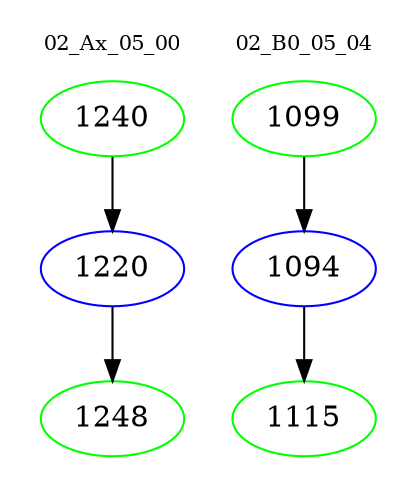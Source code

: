 digraph{
subgraph cluster_0 {
color = white
label = "02_Ax_05_00";
fontsize=10;
T0_1240 [label="1240", color="green"]
T0_1240 -> T0_1220 [color="black"]
T0_1220 [label="1220", color="blue"]
T0_1220 -> T0_1248 [color="black"]
T0_1248 [label="1248", color="green"]
}
subgraph cluster_1 {
color = white
label = "02_B0_05_04";
fontsize=10;
T1_1099 [label="1099", color="green"]
T1_1099 -> T1_1094 [color="black"]
T1_1094 [label="1094", color="blue"]
T1_1094 -> T1_1115 [color="black"]
T1_1115 [label="1115", color="green"]
}
}
